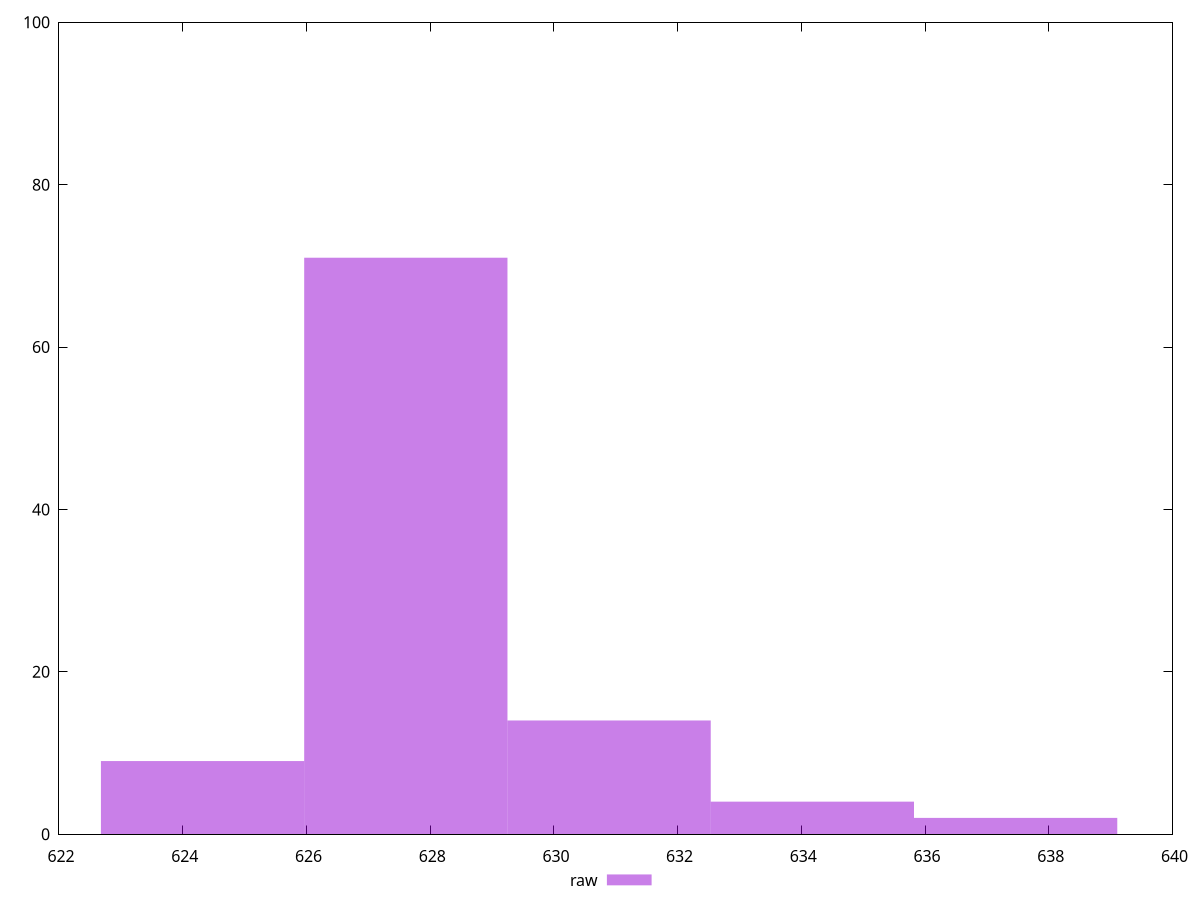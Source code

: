 reset
set terminal svg size 640, 490 enhanced background rgb 'white'
set output "report_00007_2020-12-11T15:55:29.892Z/largest-contentful-paint/samples/empty/raw/histogram.svg"

$raw <<EOF
637.4642175994259 2
624.3206254839738 9
627.6065235128368 71
630.8924215416998 14
634.1783195705628 4
EOF

set key outside below
set boxwidth 3.28589802886302
set yrange [0:100]
set style fill transparent solid 0.5 noborder

plot \
  $raw title "raw" with boxes, \


reset